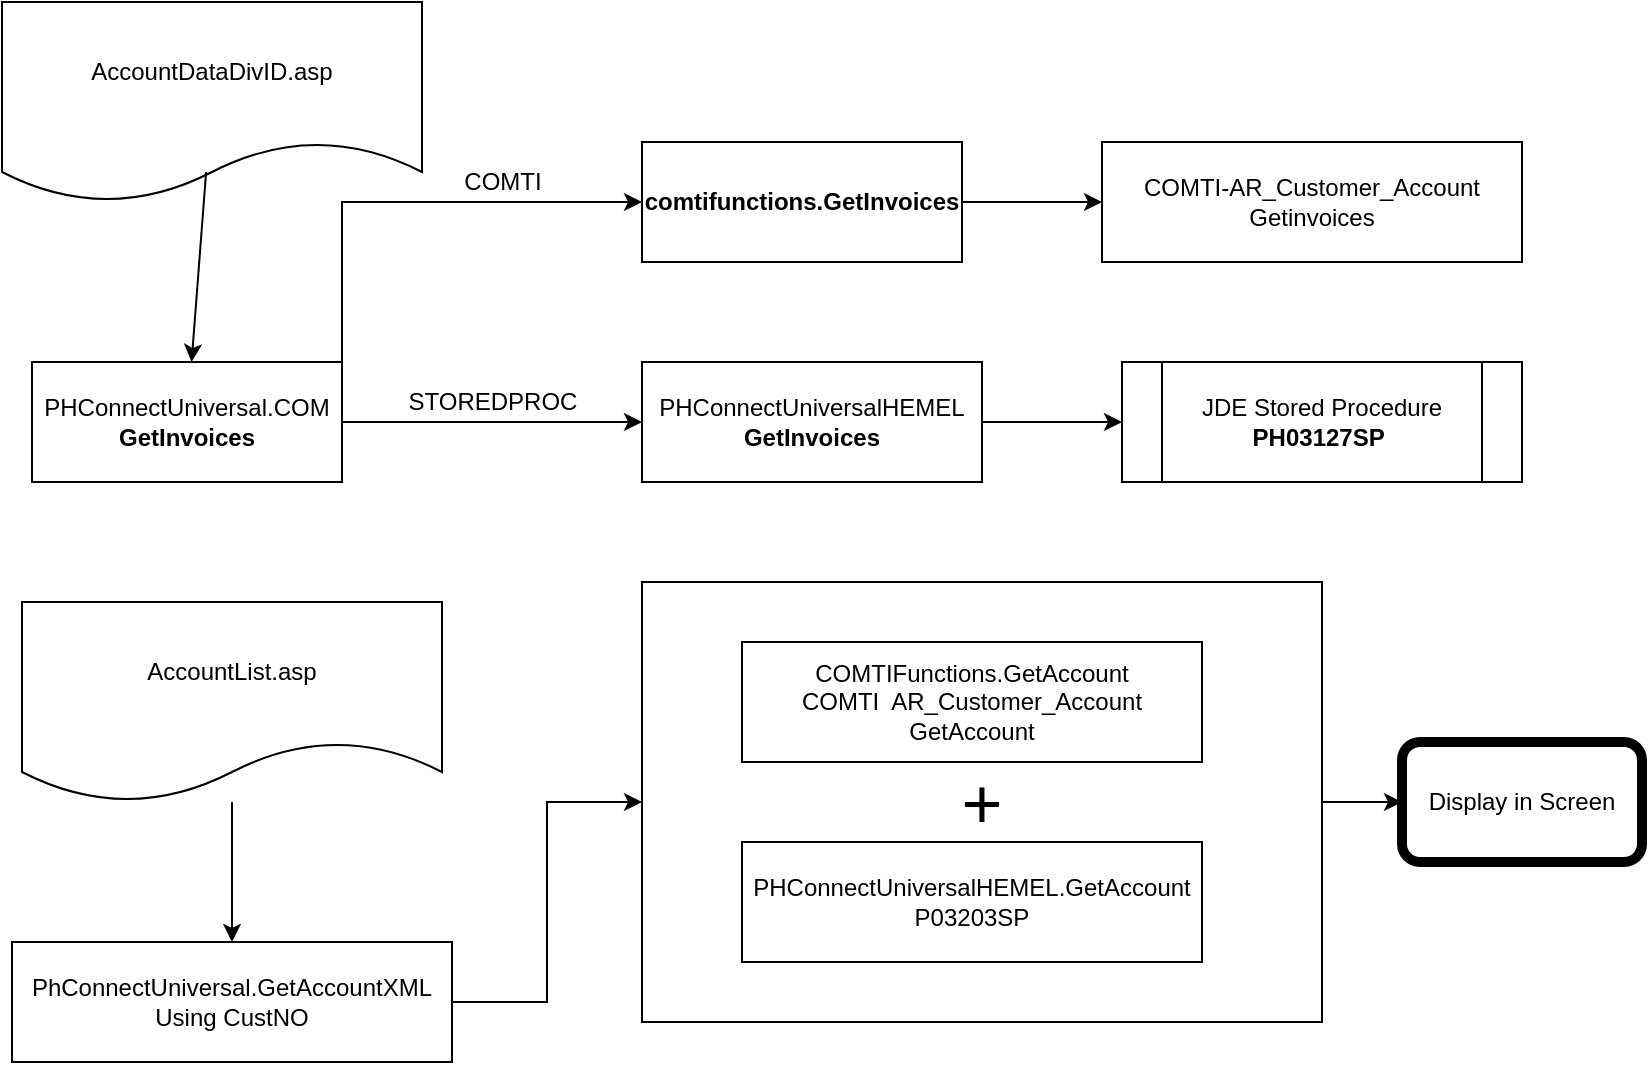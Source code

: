 <mxfile version="13.8.5" type="github">
  <diagram id="XDAy54rnKY6pr1T5lqs-" name="Page-1">
    <mxGraphModel dx="1108" dy="450" grid="1" gridSize="10" guides="1" tooltips="1" connect="1" arrows="1" fold="1" page="1" pageScale="1" pageWidth="850" pageHeight="1100" math="0" shadow="0">
      <root>
        <mxCell id="0" />
        <mxCell id="1" parent="0" />
        <mxCell id="7gb-hQKA5cgf2Fax-7DE-17" value="" style="edgeStyle=orthogonalEdgeStyle;rounded=0;orthogonalLoop=1;jettySize=auto;html=1;" edge="1" parent="1" source="7gb-hQKA5cgf2Fax-7DE-14" target="7gb-hQKA5cgf2Fax-7DE-16">
          <mxGeometry relative="1" as="geometry" />
        </mxCell>
        <mxCell id="7gb-hQKA5cgf2Fax-7DE-14" value="" style="rounded=0;whiteSpace=wrap;html=1;" vertex="1" parent="1">
          <mxGeometry x="340" y="320" width="340" height="220" as="geometry" />
        </mxCell>
        <mxCell id="7putYLGKNxdWu60KOo2l-1" value="AccountDataDivID.asp" style="shape=document;whiteSpace=wrap;html=1;boundedLbl=1;" parent="1" vertex="1">
          <mxGeometry x="20" y="30" width="210" height="100" as="geometry" />
        </mxCell>
        <mxCell id="7putYLGKNxdWu60KOo2l-8" style="edgeStyle=orthogonalEdgeStyle;rounded=0;orthogonalLoop=1;jettySize=auto;html=1;exitX=1;exitY=0.5;exitDx=0;exitDy=0;entryX=0;entryY=0.5;entryDx=0;entryDy=0;" parent="1" source="7putYLGKNxdWu60KOo2l-4" target="7putYLGKNxdWu60KOo2l-5" edge="1">
          <mxGeometry relative="1" as="geometry" />
        </mxCell>
        <mxCell id="68JDM1jY-A9UBfmqLfwj-3" style="edgeStyle=orthogonalEdgeStyle;rounded=0;orthogonalLoop=1;jettySize=auto;html=1;exitX=1;exitY=0;exitDx=0;exitDy=0;entryX=0;entryY=0.5;entryDx=0;entryDy=0;" parent="1" source="7putYLGKNxdWu60KOo2l-4" target="68JDM1jY-A9UBfmqLfwj-1" edge="1">
          <mxGeometry relative="1" as="geometry" />
        </mxCell>
        <mxCell id="7putYLGKNxdWu60KOo2l-4" value="PHConnectUniversal.COM&lt;br&gt;&lt;b&gt;GetInvoices&lt;/b&gt;" style="rounded=0;whiteSpace=wrap;html=1;" parent="1" vertex="1">
          <mxGeometry x="35" y="210" width="155" height="60" as="geometry" />
        </mxCell>
        <mxCell id="7putYLGKNxdWu60KOo2l-9" style="edgeStyle=orthogonalEdgeStyle;rounded=0;orthogonalLoop=1;jettySize=auto;html=1;exitX=1;exitY=0.5;exitDx=0;exitDy=0;entryX=0;entryY=0.5;entryDx=0;entryDy=0;" parent="1" source="7putYLGKNxdWu60KOo2l-5" target="7putYLGKNxdWu60KOo2l-6" edge="1">
          <mxGeometry relative="1" as="geometry" />
        </mxCell>
        <mxCell id="7putYLGKNxdWu60KOo2l-5" value="PHConnectUniversalHEMEL&lt;br&gt;&lt;b&gt;GetInvoices&lt;/b&gt;" style="rounded=0;whiteSpace=wrap;html=1;" parent="1" vertex="1">
          <mxGeometry x="340" y="210" width="170" height="60" as="geometry" />
        </mxCell>
        <mxCell id="7putYLGKNxdWu60KOo2l-6" value="JDE Stored Procedure&lt;br&gt;&lt;b&gt;PH03127SP&lt;/b&gt;&amp;nbsp;" style="shape=process;whiteSpace=wrap;html=1;backgroundOutline=1;" parent="1" vertex="1">
          <mxGeometry x="580" y="210" width="200" height="60" as="geometry" />
        </mxCell>
        <mxCell id="7putYLGKNxdWu60KOo2l-7" value="" style="endArrow=classic;html=1;exitX=0.486;exitY=0.85;exitDx=0;exitDy=0;exitPerimeter=0;" parent="1" source="7putYLGKNxdWu60KOo2l-1" target="7putYLGKNxdWu60KOo2l-4" edge="1">
          <mxGeometry width="50" height="50" relative="1" as="geometry">
            <mxPoint x="400" y="250" as="sourcePoint" />
            <mxPoint x="450" y="200" as="targetPoint" />
          </mxGeometry>
        </mxCell>
        <mxCell id="7putYLGKNxdWu60KOo2l-14" value="STOREDPROC" style="text;html=1;align=center;verticalAlign=middle;resizable=0;points=[];autosize=1;" parent="1" vertex="1">
          <mxGeometry x="215" y="220" width="100" height="20" as="geometry" />
        </mxCell>
        <mxCell id="68JDM1jY-A9UBfmqLfwj-4" style="edgeStyle=orthogonalEdgeStyle;rounded=0;orthogonalLoop=1;jettySize=auto;html=1;exitX=1;exitY=0.5;exitDx=0;exitDy=0;entryX=0;entryY=0.5;entryDx=0;entryDy=0;" parent="1" source="68JDM1jY-A9UBfmqLfwj-1" target="68JDM1jY-A9UBfmqLfwj-2" edge="1">
          <mxGeometry relative="1" as="geometry" />
        </mxCell>
        <mxCell id="68JDM1jY-A9UBfmqLfwj-1" value="&lt;div&gt;&lt;br&gt;&lt;/div&gt;&lt;div&gt;&lt;b&gt;comtifunctions.GetInvoices&lt;/b&gt;&lt;/div&gt;&lt;div&gt;&lt;br&gt;&lt;/div&gt;" style="rounded=0;whiteSpace=wrap;html=1;" parent="1" vertex="1">
          <mxGeometry x="340" y="100" width="160" height="60" as="geometry" />
        </mxCell>
        <mxCell id="68JDM1jY-A9UBfmqLfwj-2" value="&lt;div&gt;&lt;span&gt;COMTI-AR_Customer_Account&lt;/span&gt;&lt;br&gt;&lt;/div&gt;&lt;div&gt;Getinvoices&lt;/div&gt;" style="rounded=0;whiteSpace=wrap;html=1;" parent="1" vertex="1">
          <mxGeometry x="570" y="100" width="210" height="60" as="geometry" />
        </mxCell>
        <mxCell id="68JDM1jY-A9UBfmqLfwj-5" value="COMTI" style="text;html=1;align=center;verticalAlign=middle;resizable=0;points=[];autosize=1;" parent="1" vertex="1">
          <mxGeometry x="245" y="110" width="50" height="20" as="geometry" />
        </mxCell>
        <mxCell id="7gb-hQKA5cgf2Fax-7DE-11" value="" style="edgeStyle=orthogonalEdgeStyle;rounded=0;orthogonalLoop=1;jettySize=auto;html=1;" edge="1" parent="1" source="7gb-hQKA5cgf2Fax-7DE-1" target="7gb-hQKA5cgf2Fax-7DE-4">
          <mxGeometry relative="1" as="geometry" />
        </mxCell>
        <mxCell id="7gb-hQKA5cgf2Fax-7DE-1" value="AccountList.asp" style="shape=document;whiteSpace=wrap;html=1;boundedLbl=1;" vertex="1" parent="1">
          <mxGeometry x="30" y="330" width="210" height="100" as="geometry" />
        </mxCell>
        <mxCell id="7gb-hQKA5cgf2Fax-7DE-15" value="" style="edgeStyle=orthogonalEdgeStyle;rounded=0;orthogonalLoop=1;jettySize=auto;html=1;" edge="1" parent="1" source="7gb-hQKA5cgf2Fax-7DE-4" target="7gb-hQKA5cgf2Fax-7DE-14">
          <mxGeometry relative="1" as="geometry" />
        </mxCell>
        <mxCell id="7gb-hQKA5cgf2Fax-7DE-4" value="&lt;div&gt;PhConnectUniversal.GetAccountXML&lt;/div&gt;&lt;div&gt;&lt;span&gt;Using CustNO&lt;/span&gt;&lt;br&gt;&lt;/div&gt;" style="rounded=0;whiteSpace=wrap;html=1;" vertex="1" parent="1">
          <mxGeometry x="25" y="500" width="220" height="60" as="geometry" />
        </mxCell>
        <mxCell id="7gb-hQKA5cgf2Fax-7DE-5" value="&lt;div&gt;PHConnectUniversalHEMEL.GetAccount&lt;/div&gt;&lt;div&gt;P03203SP&lt;/div&gt;" style="rounded=0;whiteSpace=wrap;html=1;" vertex="1" parent="1">
          <mxGeometry x="390" y="450" width="230" height="60" as="geometry" />
        </mxCell>
        <mxCell id="7gb-hQKA5cgf2Fax-7DE-7" value="COMTIFunctions.GetAccount&lt;br&gt;COMTI&amp;nbsp; AR_Customer_Account GetAccount" style="rounded=0;whiteSpace=wrap;html=1;" vertex="1" parent="1">
          <mxGeometry x="390" y="350" width="230" height="60" as="geometry" />
        </mxCell>
        <mxCell id="7gb-hQKA5cgf2Fax-7DE-12" value="&lt;font style=&quot;font-size: 35px&quot;&gt;+&lt;/font&gt;" style="text;html=1;strokeColor=none;fillColor=none;align=center;verticalAlign=middle;whiteSpace=wrap;rounded=0;strokeWidth=5;" vertex="1" parent="1">
          <mxGeometry x="490" y="420" width="40" height="20" as="geometry" />
        </mxCell>
        <mxCell id="7gb-hQKA5cgf2Fax-7DE-16" value="Display in Screen" style="rounded=1;whiteSpace=wrap;html=1;strokeWidth=5;" vertex="1" parent="1">
          <mxGeometry x="720" y="400" width="120" height="60" as="geometry" />
        </mxCell>
      </root>
    </mxGraphModel>
  </diagram>
</mxfile>
